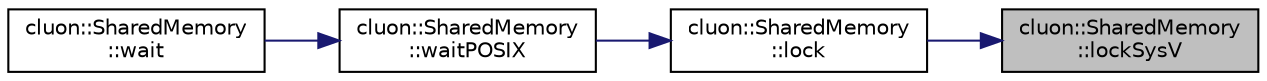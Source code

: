 digraph "cluon::SharedMemory::lockSysV"
{
 // LATEX_PDF_SIZE
  edge [fontname="Helvetica",fontsize="10",labelfontname="Helvetica",labelfontsize="10"];
  node [fontname="Helvetica",fontsize="10",shape=record];
  rankdir="RL";
  Node1 [label="cluon::SharedMemory\l::lockSysV",height=0.2,width=0.4,color="black", fillcolor="grey75", style="filled", fontcolor="black",tooltip=" "];
  Node1 -> Node2 [dir="back",color="midnightblue",fontsize="10",style="solid"];
  Node2 [label="cluon::SharedMemory\l::lock",height=0.2,width=0.4,color="black", fillcolor="white", style="filled",URL="$classcluon_1_1SharedMemory.html#a8fa52d4fc6d7e15c15c9fae901baf954",tooltip=" "];
  Node2 -> Node3 [dir="back",color="midnightblue",fontsize="10",style="solid"];
  Node3 [label="cluon::SharedMemory\l::waitPOSIX",height=0.2,width=0.4,color="black", fillcolor="white", style="filled",URL="$classcluon_1_1SharedMemory.html#a8e5d136bd17addac3954830062ed869b",tooltip=" "];
  Node3 -> Node4 [dir="back",color="midnightblue",fontsize="10",style="solid"];
  Node4 [label="cluon::SharedMemory\l::wait",height=0.2,width=0.4,color="black", fillcolor="white", style="filled",URL="$classcluon_1_1SharedMemory.html#ad7f048d68730ccd182ad8a436949fa09",tooltip=" "];
}
